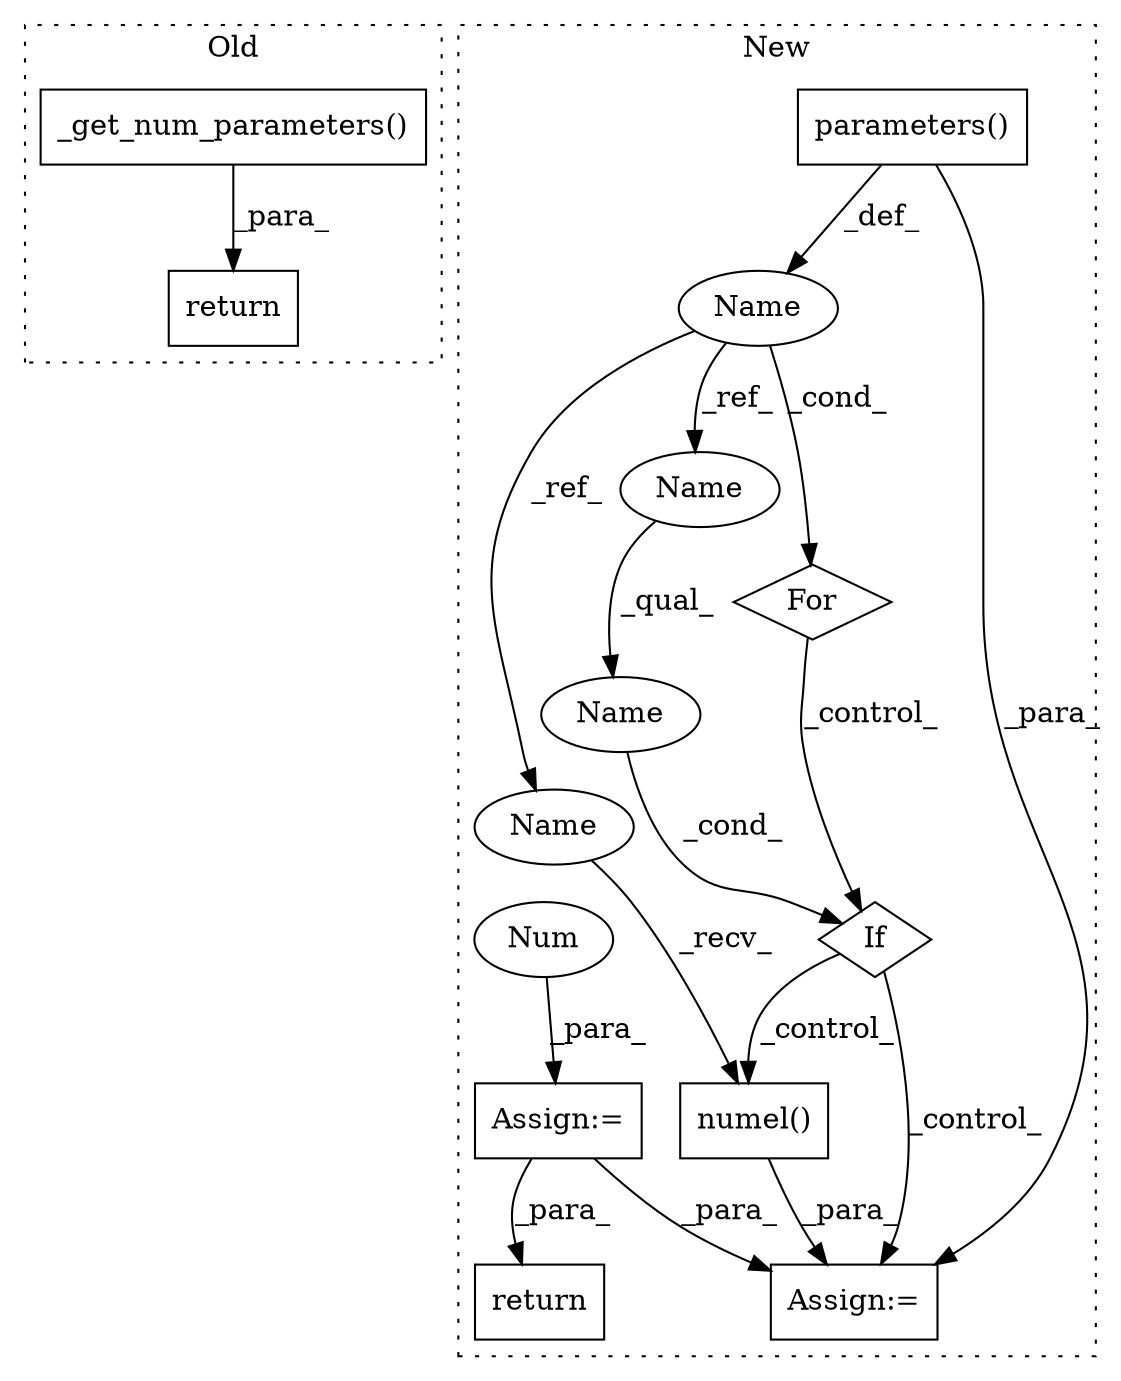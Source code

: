 digraph G {
subgraph cluster0 {
1 [label="_get_num_parameters()" a="75" s="7394" l="26" shape="box"];
11 [label="return" a="93" s="7387" l="7" shape="box"];
label = "Old";
style="dotted";
}
subgraph cluster1 {
2 [label="numel()" a="75" s="7284" l="9" shape="box"];
3 [label="If" a="96" s="7229" l="3" shape="diamond"];
4 [label="parameters()" a="75" s="7198" l="17" shape="box"];
5 [label="Name" a="87" s="7232" l="15" shape="ellipse"];
6 [label="Name" a="87" s="7193" l="1" shape="ellipse"];
7 [label="For" a="107" s="7189,7215" l="4,14" shape="diamond"];
8 [label="Assign:=" a="68" s="7280" l="4" shape="box"];
9 [label="Assign:=" a="68" s="7167" l="3" shape="box"];
10 [label="Num" a="76" s="7170" l="1" shape="ellipse"];
12 [label="return" a="93" s="7319" l="7" shape="box"];
13 [label="Name" a="87" s="7284" l="1" shape="ellipse"];
14 [label="Name" a="87" s="7232" l="1" shape="ellipse"];
label = "New";
style="dotted";
}
1 -> 11 [label="_para_"];
2 -> 8 [label="_para_"];
3 -> 8 [label="_control_"];
3 -> 2 [label="_control_"];
4 -> 6 [label="_def_"];
4 -> 8 [label="_para_"];
5 -> 3 [label="_cond_"];
6 -> 7 [label="_cond_"];
6 -> 13 [label="_ref_"];
6 -> 14 [label="_ref_"];
7 -> 3 [label="_control_"];
9 -> 8 [label="_para_"];
9 -> 12 [label="_para_"];
10 -> 9 [label="_para_"];
13 -> 2 [label="_recv_"];
14 -> 5 [label="_qual_"];
}